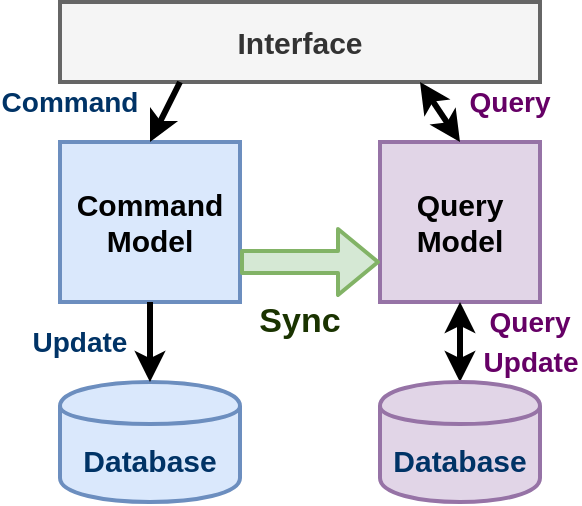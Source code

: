 <mxfile version="13.0.2" type="device"><diagram id="98VKO7Th63TtPPR8zPMv" name="Page-1"><mxGraphModel dx="1535" dy="652" grid="1" gridSize="10" guides="1" tooltips="1" connect="1" arrows="1" fold="1" page="1" pageScale="1" pageWidth="3000" pageHeight="3000" math="0" shadow="0"><root><mxCell id="0"/><mxCell id="1" parent="0"/><mxCell id="KbJRg6UJzITNwR4a61FP-1" value="&lt;font style=&quot;font-size: 15px&quot;&gt;&lt;b&gt;Command Model&lt;/b&gt;&lt;/font&gt;" style="rounded=0;whiteSpace=wrap;html=1;strokeWidth=2;fillColor=#dae8fc;strokeColor=#6c8ebf;" parent="1" vertex="1"><mxGeometry x="440" y="230" width="90" height="80" as="geometry"/></mxCell><mxCell id="KbJRg6UJzITNwR4a61FP-2" value="&lt;font style=&quot;font-size: 15px&quot;&gt;&lt;b&gt;Query&lt;br&gt;Model&lt;/b&gt;&lt;/font&gt;" style="rounded=0;whiteSpace=wrap;html=1;strokeWidth=2;fillColor=#e1d5e7;strokeColor=#9673a6;" parent="1" vertex="1"><mxGeometry x="600" y="230" width="80" height="80" as="geometry"/></mxCell><mxCell id="KbJRg6UJzITNwR4a61FP-3" value="&lt;font style=&quot;font-size: 15px&quot; color=&quot;#003366&quot;&gt;&lt;b&gt;Database&lt;/b&gt;&lt;/font&gt;" style="shape=cylinder;whiteSpace=wrap;html=1;boundedLbl=1;backgroundOutline=1;strokeWidth=2;fillColor=#dae8fc;strokeColor=#6c8ebf;" parent="1" vertex="1"><mxGeometry x="440" y="350" width="90" height="60" as="geometry"/></mxCell><mxCell id="KbJRg6UJzITNwR4a61FP-4" value="&lt;font style=&quot;font-size: 15px&quot;&gt;&lt;b&gt;Interface&lt;/b&gt;&lt;/font&gt;" style="rounded=0;whiteSpace=wrap;html=1;strokeWidth=2;fillColor=#f5f5f5;strokeColor=#666666;fontColor=#333333;" parent="1" vertex="1"><mxGeometry x="440" y="160" width="240" height="40" as="geometry"/></mxCell><mxCell id="KbJRg6UJzITNwR4a61FP-8" value="" style="endArrow=classic;html=1;strokeWidth=3;entryX=0.5;entryY=0;entryDx=0;entryDy=0;targetPerimeterSpacing=-1;endSize=6;exitX=0.25;exitY=1;exitDx=0;exitDy=0;" parent="1" source="KbJRg6UJzITNwR4a61FP-4" target="KbJRg6UJzITNwR4a61FP-1" edge="1"><mxGeometry width="50" height="50" relative="1" as="geometry"><mxPoint x="480" y="200" as="sourcePoint"/><mxPoint x="490" y="440" as="targetPoint"/></mxGeometry></mxCell><mxCell id="KbJRg6UJzITNwR4a61FP-9" value="" style="endArrow=classic;html=1;strokeWidth=3;exitX=0.5;exitY=1;exitDx=0;exitDy=0;jumpSize=6;startSize=6;endSize=6;entryX=0.5;entryY=0;entryDx=0;entryDy=0;" parent="1" source="KbJRg6UJzITNwR4a61FP-1" target="KbJRg6UJzITNwR4a61FP-3" edge="1"><mxGeometry width="50" height="50" relative="1" as="geometry"><mxPoint x="700" y="280" as="sourcePoint"/><mxPoint x="400" y="340" as="targetPoint"/></mxGeometry></mxCell><mxCell id="KbJRg6UJzITNwR4a61FP-10" value="" style="endArrow=classic;html=1;strokeWidth=3;targetPerimeterSpacing=0;endSize=6;exitX=0.5;exitY=0;exitDx=0;exitDy=0;startArrow=classic;startFill=1;entryX=0.75;entryY=1;entryDx=0;entryDy=0;" parent="1" source="KbJRg6UJzITNwR4a61FP-2" target="KbJRg6UJzITNwR4a61FP-4" edge="1"><mxGeometry width="50" height="50" relative="1" as="geometry"><mxPoint x="880" y="160" as="sourcePoint"/><mxPoint x="580" y="200" as="targetPoint"/></mxGeometry></mxCell><mxCell id="KbJRg6UJzITNwR4a61FP-11" value="" style="endArrow=classic;html=1;strokeWidth=3;targetPerimeterSpacing=0;endSize=6;entryX=0.5;entryY=1;entryDx=0;entryDy=0;startArrow=classic;startFill=1;exitX=0.5;exitY=0;exitDx=0;exitDy=0;" parent="1" source="tiGMP3BEcvPDG5rMzMy--1" target="KbJRg6UJzITNwR4a61FP-2" edge="1"><mxGeometry width="50" height="50" relative="1" as="geometry"><mxPoint x="700" y="330" as="sourcePoint"/><mxPoint x="710" y="290" as="targetPoint"/></mxGeometry></mxCell><mxCell id="KbJRg6UJzITNwR4a61FP-13" value="&lt;span style=&quot;font-size: 14px&quot;&gt;&lt;b&gt;&lt;font color=&quot;#660066&quot;&gt;Query&lt;/font&gt;&lt;/b&gt;&lt;/span&gt;" style="text;html=1;strokeColor=none;fillColor=none;align=center;verticalAlign=middle;whiteSpace=wrap;rounded=0;" parent="1" vertex="1"><mxGeometry x="640" y="200" width="50" height="20" as="geometry"/></mxCell><mxCell id="KbJRg6UJzITNwR4a61FP-14" value="&lt;span style=&quot;font-size: 14px&quot;&gt;&lt;b&gt;&lt;font color=&quot;#003366&quot;&gt;Command&lt;/font&gt;&lt;/b&gt;&lt;/span&gt;" style="text;html=1;strokeColor=none;fillColor=none;align=center;verticalAlign=middle;whiteSpace=wrap;rounded=0;" parent="1" vertex="1"><mxGeometry x="410" y="200" width="70" height="20" as="geometry"/></mxCell><mxCell id="KbJRg6UJzITNwR4a61FP-15" value="&lt;span style=&quot;font-size: 14px&quot;&gt;&lt;b&gt;&lt;font color=&quot;#660066&quot;&gt;Update&lt;/font&gt;&lt;/b&gt;&lt;/span&gt;" style="text;html=1;strokeColor=none;fillColor=none;align=center;verticalAlign=middle;whiteSpace=wrap;rounded=0;" parent="1" vertex="1"><mxGeometry x="652.5" y="330" width="45" height="20" as="geometry"/></mxCell><mxCell id="tiGMP3BEcvPDG5rMzMy--1" value="&lt;font style=&quot;font-size: 15px&quot; color=&quot;#003366&quot;&gt;&lt;b&gt;Database&lt;/b&gt;&lt;/font&gt;" style="shape=cylinder;whiteSpace=wrap;html=1;boundedLbl=1;backgroundOutline=1;strokeWidth=2;fillColor=#e1d5e7;strokeColor=#9673a6;" parent="1" vertex="1"><mxGeometry x="600" y="350" width="80" height="60" as="geometry"/></mxCell><mxCell id="tiGMP3BEcvPDG5rMzMy--5" value="&lt;span style=&quot;font-size: 14px&quot;&gt;&lt;b&gt;&lt;font color=&quot;#660066&quot;&gt;Query&lt;/font&gt;&lt;/b&gt;&lt;/span&gt;" style="text;html=1;strokeColor=none;fillColor=none;align=center;verticalAlign=middle;whiteSpace=wrap;rounded=0;" parent="1" vertex="1"><mxGeometry x="650" y="310" width="50" height="20" as="geometry"/></mxCell><mxCell id="ap4ZgtUS1QVbuCMG3fK7-1" value="" style="shape=flexArrow;endArrow=classic;html=1;strokeWidth=2;fillColor=#d5e8d4;strokeColor=#82b366;exitX=1;exitY=0.75;exitDx=0;exitDy=0;entryX=0;entryY=0.75;entryDx=0;entryDy=0;" edge="1" parent="1" source="KbJRg6UJzITNwR4a61FP-1" target="KbJRg6UJzITNwR4a61FP-2"><mxGeometry width="50" height="50" relative="1" as="geometry"><mxPoint x="750" y="360" as="sourcePoint"/><mxPoint x="800" y="360" as="targetPoint"/></mxGeometry></mxCell><mxCell id="ap4ZgtUS1QVbuCMG3fK7-3" value="&lt;span style=&quot;font-size: 14px&quot;&gt;&lt;b&gt;&lt;font color=&quot;#003366&quot;&gt;Update&lt;/font&gt;&lt;/b&gt;&lt;/span&gt;" style="text;html=1;strokeColor=none;fillColor=none;align=center;verticalAlign=middle;whiteSpace=wrap;rounded=0;" vertex="1" parent="1"><mxGeometry x="420" y="320" width="60" height="20" as="geometry"/></mxCell><mxCell id="ap4ZgtUS1QVbuCMG3fK7-4" value="&lt;font style=&quot;font-size: 17px&quot; color=&quot;#1a3300&quot;&gt;&lt;b&gt;Sync&lt;/b&gt;&lt;/font&gt;" style="text;html=1;strokeColor=none;fillColor=none;align=center;verticalAlign=middle;whiteSpace=wrap;rounded=0;" vertex="1" parent="1"><mxGeometry x="530" y="305" width="60" height="30" as="geometry"/></mxCell></root></mxGraphModel></diagram></mxfile>